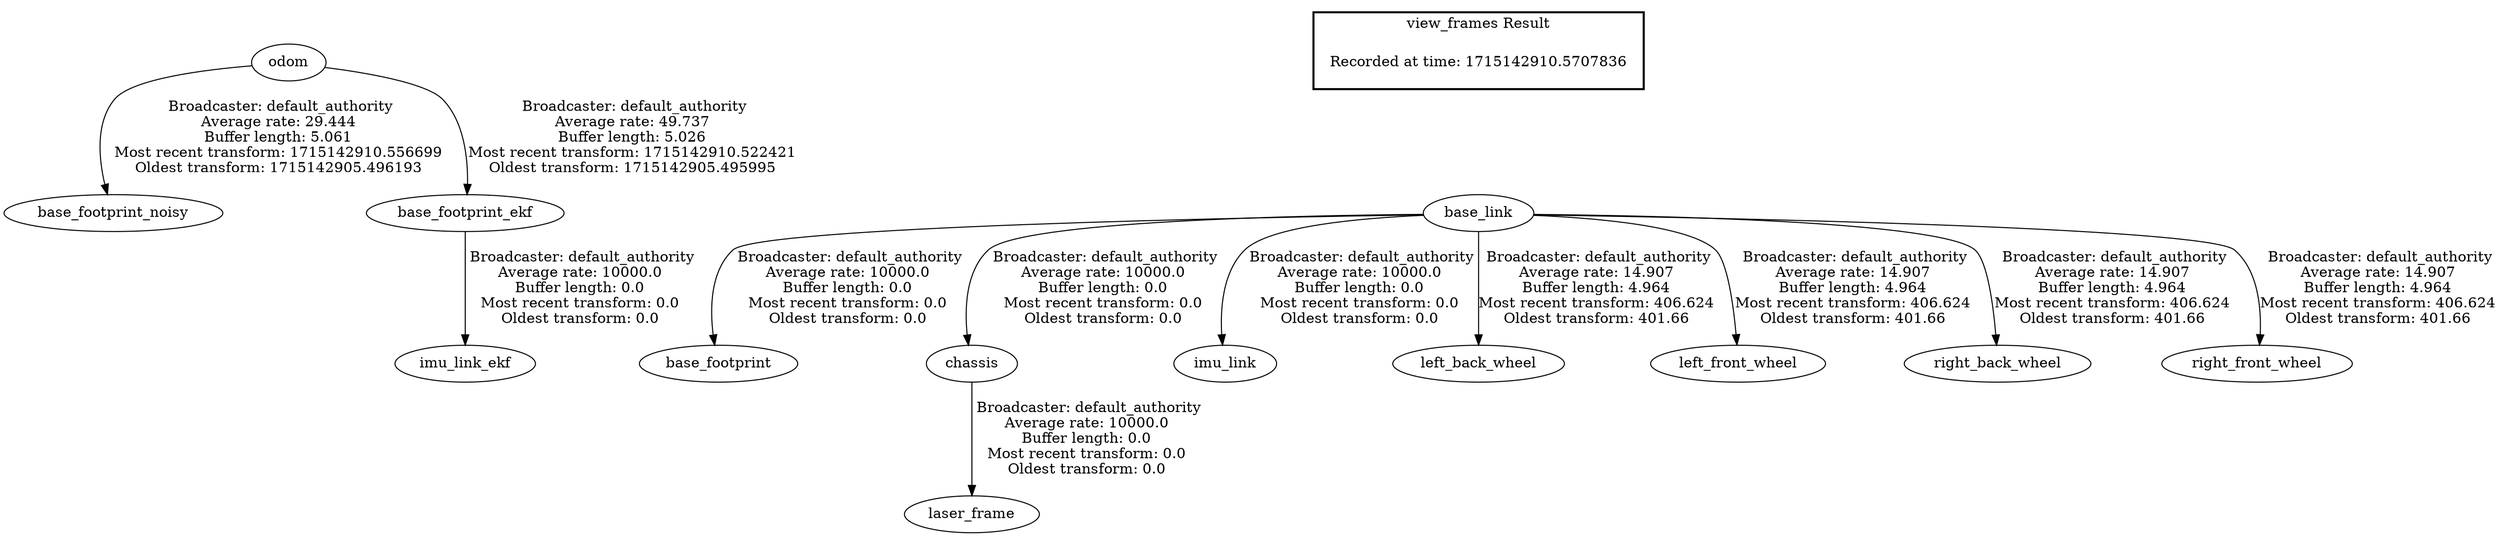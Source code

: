 digraph G {
"odom" -> "base_footprint_noisy"[label=" Broadcaster: default_authority\nAverage rate: 29.444\nBuffer length: 5.061\nMost recent transform: 1715142910.556699\nOldest transform: 1715142905.496193\n"];
"base_link" -> "base_footprint"[label=" Broadcaster: default_authority\nAverage rate: 10000.0\nBuffer length: 0.0\nMost recent transform: 0.0\nOldest transform: 0.0\n"];
"base_link" -> "chassis"[label=" Broadcaster: default_authority\nAverage rate: 10000.0\nBuffer length: 0.0\nMost recent transform: 0.0\nOldest transform: 0.0\n"];
"base_link" -> "imu_link"[label=" Broadcaster: default_authority\nAverage rate: 10000.0\nBuffer length: 0.0\nMost recent transform: 0.0\nOldest transform: 0.0\n"];
"chassis" -> "laser_frame"[label=" Broadcaster: default_authority\nAverage rate: 10000.0\nBuffer length: 0.0\nMost recent transform: 0.0\nOldest transform: 0.0\n"];
"odom" -> "base_footprint_ekf"[label=" Broadcaster: default_authority\nAverage rate: 49.737\nBuffer length: 5.026\nMost recent transform: 1715142910.522421\nOldest transform: 1715142905.495995\n"];
"base_footprint_ekf" -> "imu_link_ekf"[label=" Broadcaster: default_authority\nAverage rate: 10000.0\nBuffer length: 0.0\nMost recent transform: 0.0\nOldest transform: 0.0\n"];
"base_link" -> "left_back_wheel"[label=" Broadcaster: default_authority\nAverage rate: 14.907\nBuffer length: 4.964\nMost recent transform: 406.624\nOldest transform: 401.66\n"];
"base_link" -> "left_front_wheel"[label=" Broadcaster: default_authority\nAverage rate: 14.907\nBuffer length: 4.964\nMost recent transform: 406.624\nOldest transform: 401.66\n"];
"base_link" -> "right_back_wheel"[label=" Broadcaster: default_authority\nAverage rate: 14.907\nBuffer length: 4.964\nMost recent transform: 406.624\nOldest transform: 401.66\n"];
"base_link" -> "right_front_wheel"[label=" Broadcaster: default_authority\nAverage rate: 14.907\nBuffer length: 4.964\nMost recent transform: 406.624\nOldest transform: 401.66\n"];
edge [style=invis];
 subgraph cluster_legend { style=bold; color=black; label ="view_frames Result";
"Recorded at time: 1715142910.5707836"[ shape=plaintext ] ;
}->"base_link";
}